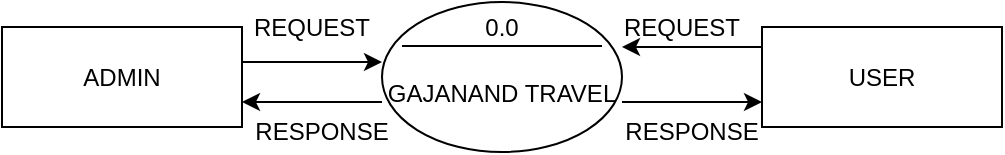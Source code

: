 <mxfile version="10.6.7" type="device"><diagram id="jNPZEWmE-4DyyDisepwv" name="Page-1"><mxGraphModel dx="1010" dy="501" grid="1" gridSize="10" guides="1" tooltips="1" connect="1" arrows="1" fold="1" page="1" pageScale="1" pageWidth="850" pageHeight="1100" math="0" shadow="0"><root><mxCell id="0"/><mxCell id="1" parent="0"/><mxCell id="Tkp5e8oXLxMz4o0_1jcN-1" value="ADMIN" style="rounded=0;whiteSpace=wrap;html=1;" parent="1" vertex="1"><mxGeometry x="170" y="132.5" width="120" height="50" as="geometry"/></mxCell><mxCell id="Tkp5e8oXLxMz4o0_1jcN-2" value="" style="endArrow=classic;html=1;" parent="1" edge="1"><mxGeometry width="50" height="50" relative="1" as="geometry"><mxPoint x="290" y="150" as="sourcePoint"/><mxPoint x="360" y="150" as="targetPoint"/></mxGeometry></mxCell><mxCell id="Tkp5e8oXLxMz4o0_1jcN-3" value="" style="endArrow=classic;html=1;" parent="1" edge="1"><mxGeometry width="50" height="50" relative="1" as="geometry"><mxPoint x="360" y="170" as="sourcePoint"/><mxPoint x="290" y="170" as="targetPoint"/></mxGeometry></mxCell><mxCell id="Tkp5e8oXLxMz4o0_1jcN-4" value="" style="endArrow=classic;html=1;" parent="1" edge="1"><mxGeometry width="50" height="50" relative="1" as="geometry"><mxPoint x="480" y="170" as="sourcePoint"/><mxPoint x="550" y="170" as="targetPoint"/></mxGeometry></mxCell><mxCell id="Tkp5e8oXLxMz4o0_1jcN-5" value="" style="endArrow=classic;html=1;" parent="1" edge="1"><mxGeometry width="50" height="50" relative="1" as="geometry"><mxPoint x="550" y="142.5" as="sourcePoint"/><mxPoint x="480" y="142.5" as="targetPoint"/></mxGeometry></mxCell><mxCell id="Tkp5e8oXLxMz4o0_1jcN-6" value="&lt;div&gt;&lt;br&gt;&lt;/div&gt;&lt;div&gt;GAJANAND TRAVEL&lt;/div&gt;" style="ellipse;whiteSpace=wrap;html=1;" parent="1" vertex="1"><mxGeometry x="360" y="120" width="120" height="75" as="geometry"/></mxCell><mxCell id="Tkp5e8oXLxMz4o0_1jcN-7" value="USER" style="rounded=0;whiteSpace=wrap;html=1;" parent="1" vertex="1"><mxGeometry x="550" y="132.5" width="120" height="50" as="geometry"/></mxCell><mxCell id="Tkp5e8oXLxMz4o0_1jcN-8" value="0.0" style="text;html=1;strokeColor=none;fillColor=none;align=center;verticalAlign=middle;whiteSpace=wrap;rounded=0;" parent="1" vertex="1"><mxGeometry x="400" y="122.5" width="40" height="20" as="geometry"/></mxCell><mxCell id="Tkp5e8oXLxMz4o0_1jcN-9" value="" style="endArrow=none;html=1;" parent="1" edge="1"><mxGeometry width="50" height="50" relative="1" as="geometry"><mxPoint x="370" y="142" as="sourcePoint"/><mxPoint x="470" y="142" as="targetPoint"/></mxGeometry></mxCell><mxCell id="KXlSyUJAqs70kr4sO2lV-1" value="REQUEST" style="text;html=1;strokeColor=none;fillColor=none;align=center;verticalAlign=middle;whiteSpace=wrap;rounded=0;" parent="1" vertex="1"><mxGeometry x="305" y="122.5" width="40" height="20" as="geometry"/></mxCell><mxCell id="KXlSyUJAqs70kr4sO2lV-2" value="REQUEST" style="text;html=1;strokeColor=none;fillColor=none;align=center;verticalAlign=middle;whiteSpace=wrap;rounded=0;" parent="1" vertex="1"><mxGeometry x="490" y="122.5" width="40" height="20" as="geometry"/></mxCell><mxCell id="KXlSyUJAqs70kr4sO2lV-3" value="RESPONSE" style="text;html=1;strokeColor=none;fillColor=none;align=center;verticalAlign=middle;whiteSpace=wrap;rounded=0;" parent="1" vertex="1"><mxGeometry x="495" y="175" width="40" height="20" as="geometry"/></mxCell><mxCell id="KXlSyUJAqs70kr4sO2lV-4" value="RESPONSE" style="text;html=1;strokeColor=none;fillColor=none;align=center;verticalAlign=middle;whiteSpace=wrap;rounded=0;" parent="1" vertex="1"><mxGeometry x="310" y="175" width="40" height="20" as="geometry"/></mxCell></root></mxGraphModel></diagram></mxfile>